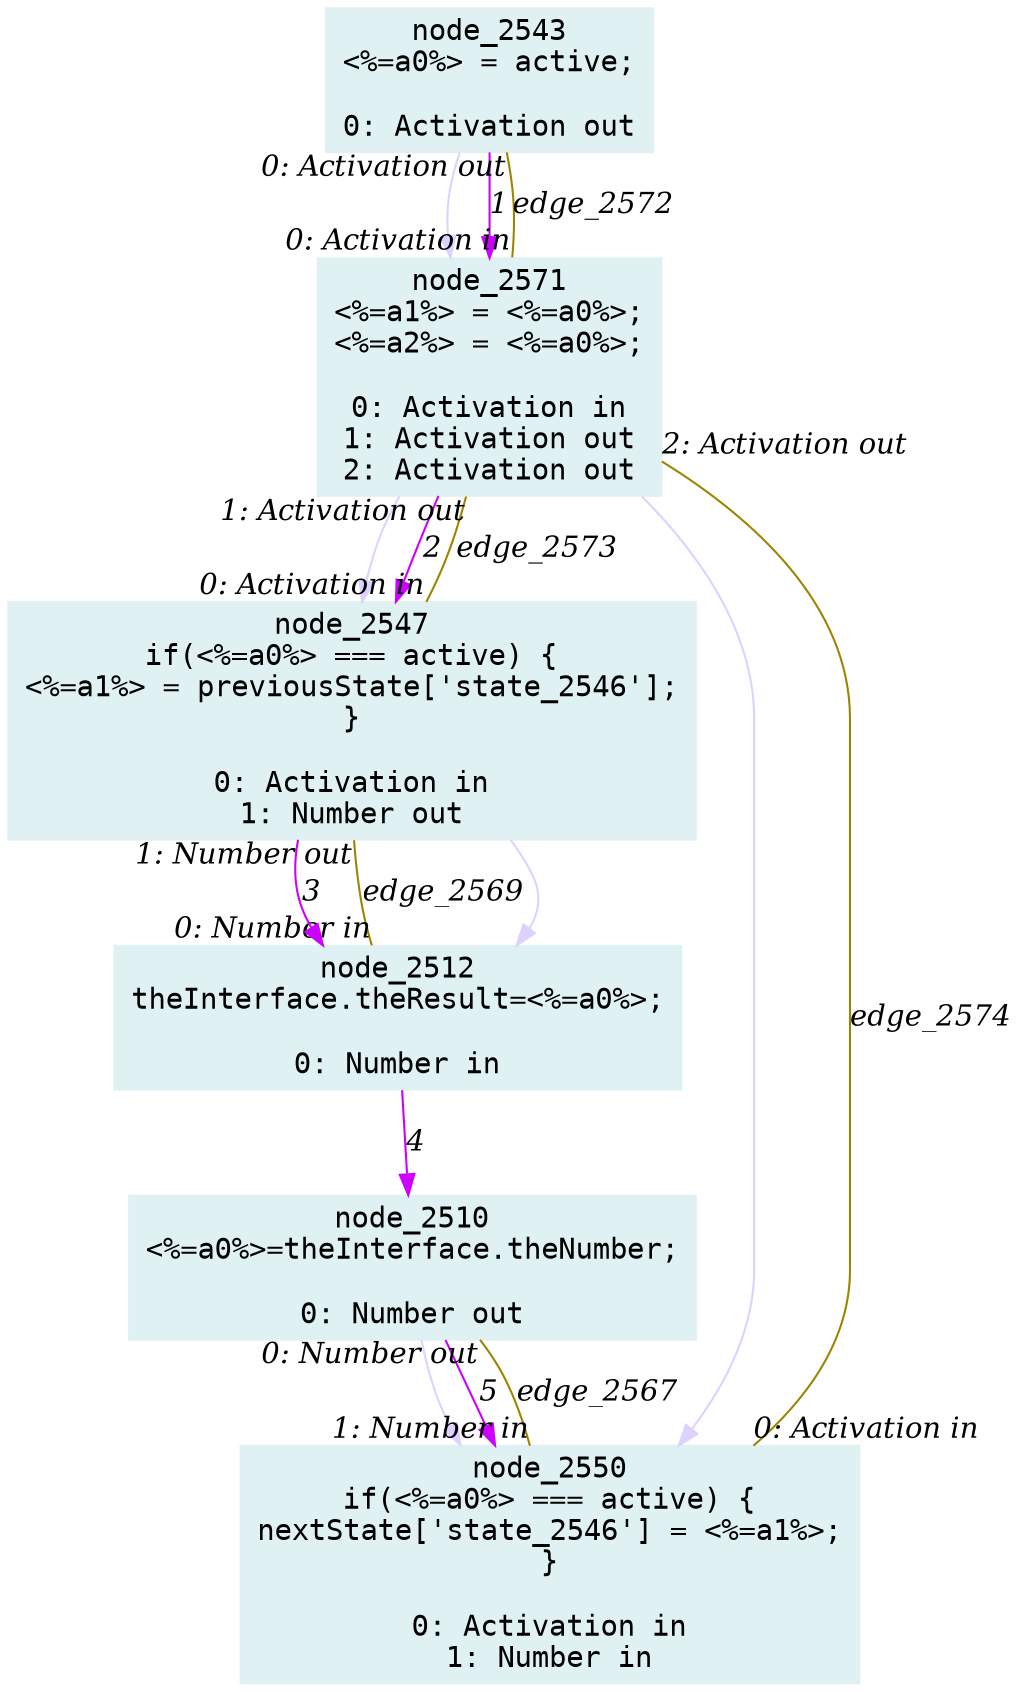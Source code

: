 digraph g{node_2510 [shape="box", style="filled", color="#dff1f2", fontname="Courier", label="node_2510
<%=a0%>=theInterface.theNumber;

0: Number out" ]
node_2512 [shape="box", style="filled", color="#dff1f2", fontname="Courier", label="node_2512
theInterface.theResult=<%=a0%>;

0: Number in" ]
node_2543 [shape="box", style="filled", color="#dff1f2", fontname="Courier", label="node_2543
<%=a0%> = active;

0: Activation out" ]
node_2547 [shape="box", style="filled", color="#dff1f2", fontname="Courier", label="node_2547
if(<%=a0%> === active) {
<%=a1%> = previousState['state_2546'];
}

0: Activation in
1: Number out" ]
node_2550 [shape="box", style="filled", color="#dff1f2", fontname="Courier", label="node_2550
if(<%=a0%> === active) {
nextState['state_2546'] = <%=a1%>;
}

0: Activation in
1: Number in" ]
node_2571 [shape="box", style="filled", color="#dff1f2", fontname="Courier", label="node_2571
<%=a1%> = <%=a0%>;
<%=a2%> = <%=a0%>;

0: Activation in
1: Activation out
2: Activation out" ]
node_2510 -> node_2550 [dir=forward, arrowHead=normal, fontname="Times-Italic", arrowsize=1, color="#ddd2ff", label="",  headlabel="", taillabel="" ]
node_2547 -> node_2512 [dir=forward, arrowHead=normal, fontname="Times-Italic", arrowsize=1, color="#ddd2ff", label="",  headlabel="", taillabel="" ]
node_2571 -> node_2547 [dir=forward, arrowHead=normal, fontname="Times-Italic", arrowsize=1, color="#ddd2ff", label="",  headlabel="", taillabel="" ]
node_2571 -> node_2550 [dir=forward, arrowHead=normal, fontname="Times-Italic", arrowsize=1, color="#ddd2ff", label="",  headlabel="", taillabel="" ]
node_2543 -> node_2571 [dir=forward, arrowHead=normal, fontname="Times-Italic", arrowsize=1, color="#ddd2ff", label="",  headlabel="", taillabel="" ]
node_2543 -> node_2571 [dir=forward, arrowHead=normal, fontname="Times-Italic", arrowsize=1, color="#cc00ff", label="1",  headlabel="", taillabel="" ]
node_2571 -> node_2547 [dir=forward, arrowHead=normal, fontname="Times-Italic", arrowsize=1, color="#cc00ff", label="2",  headlabel="", taillabel="" ]
node_2547 -> node_2512 [dir=forward, arrowHead=normal, fontname="Times-Italic", arrowsize=1, color="#cc00ff", label="3",  headlabel="", taillabel="" ]
node_2512 -> node_2510 [dir=forward, arrowHead=normal, fontname="Times-Italic", arrowsize=1, color="#cc00ff", label="4",  headlabel="", taillabel="" ]
node_2510 -> node_2550 [dir=forward, arrowHead=normal, fontname="Times-Italic", arrowsize=1, color="#cc00ff", label="5",  headlabel="", taillabel="" ]
node_2510 -> node_2550 [dir=none, arrowHead=none, fontname="Times-Italic", arrowsize=1, color="#9d8400", label="edge_2567",  headlabel="1: Number in", taillabel="0: Number out" ]
node_2512 -> node_2547 [dir=none, arrowHead=none, fontname="Times-Italic", arrowsize=1, color="#9d8400", label="edge_2569",  headlabel="1: Number out", taillabel="0: Number in" ]
node_2543 -> node_2571 [dir=none, arrowHead=none, fontname="Times-Italic", arrowsize=1, color="#9d8400", label="edge_2572",  headlabel="0: Activation in", taillabel="0: Activation out" ]
node_2571 -> node_2547 [dir=none, arrowHead=none, fontname="Times-Italic", arrowsize=1, color="#9d8400", label="edge_2573",  headlabel="0: Activation in", taillabel="1: Activation out" ]
node_2571 -> node_2550 [dir=none, arrowHead=none, fontname="Times-Italic", arrowsize=1, color="#9d8400", label="edge_2574",  headlabel="0: Activation in", taillabel="2: Activation out" ]
}